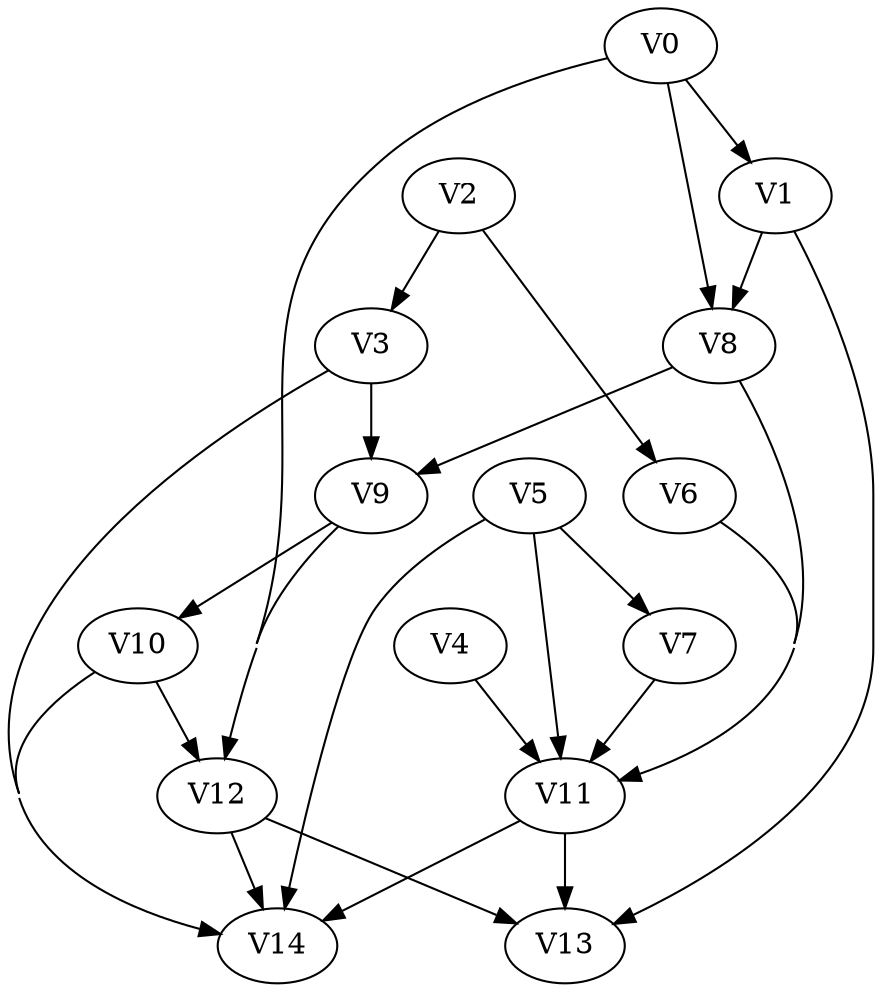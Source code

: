 strict digraph my_dotgraph {
concentrate=True;
V0;
V1;
V2;
V3;
V4;
V5;
V6;
V7;
V8;
V9;
V10;
V11;
V12;
V13;
V14;
V0 -> V1;
V0 -> V8;
V0 -> V12;
V1 -> V8;
V1 -> V13;
V2 -> V3;
V2 -> V6;
V3 -> V9;
V3 -> V14;
V4 -> V11;
V5 -> V7;
V5 -> V11;
V5 -> V14;
V6 -> V11;
V7 -> V11;
V8 -> V9;
V8 -> V11;
V9 -> V10;
V9 -> V12;
V10 -> V12;
V10 -> V14;
V11 -> V13;
V11 -> V14;
V12 -> V13;
V12 -> V14;
}
